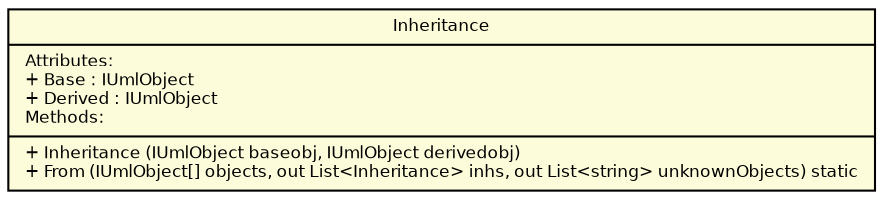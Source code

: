 digraph "MenuItem"
{
  edge [fontname="Helvetica",fontsize="8",labelfontname="Helvetica",labelfontsize="8"];
  node [fontname="Helvetica",fontsize="8",shape=record];
Box_Inheritance [label="{Inheritance\n|Attributes:\l+ Base : IUmlObject\l+ Derived : IUmlObject\lMethods:\l|+ Inheritance  (IUmlObject baseobj, IUmlObject derivedobj)\l+ From  (IUmlObject\[\] objects, out List\<Inheritance\> inhs, out List\<string\> unknownObjects) static\l}",height=0.2,width=0.4,color="black", fillcolor="#fcfcda",style="filled" fontcolor="black"];

}
